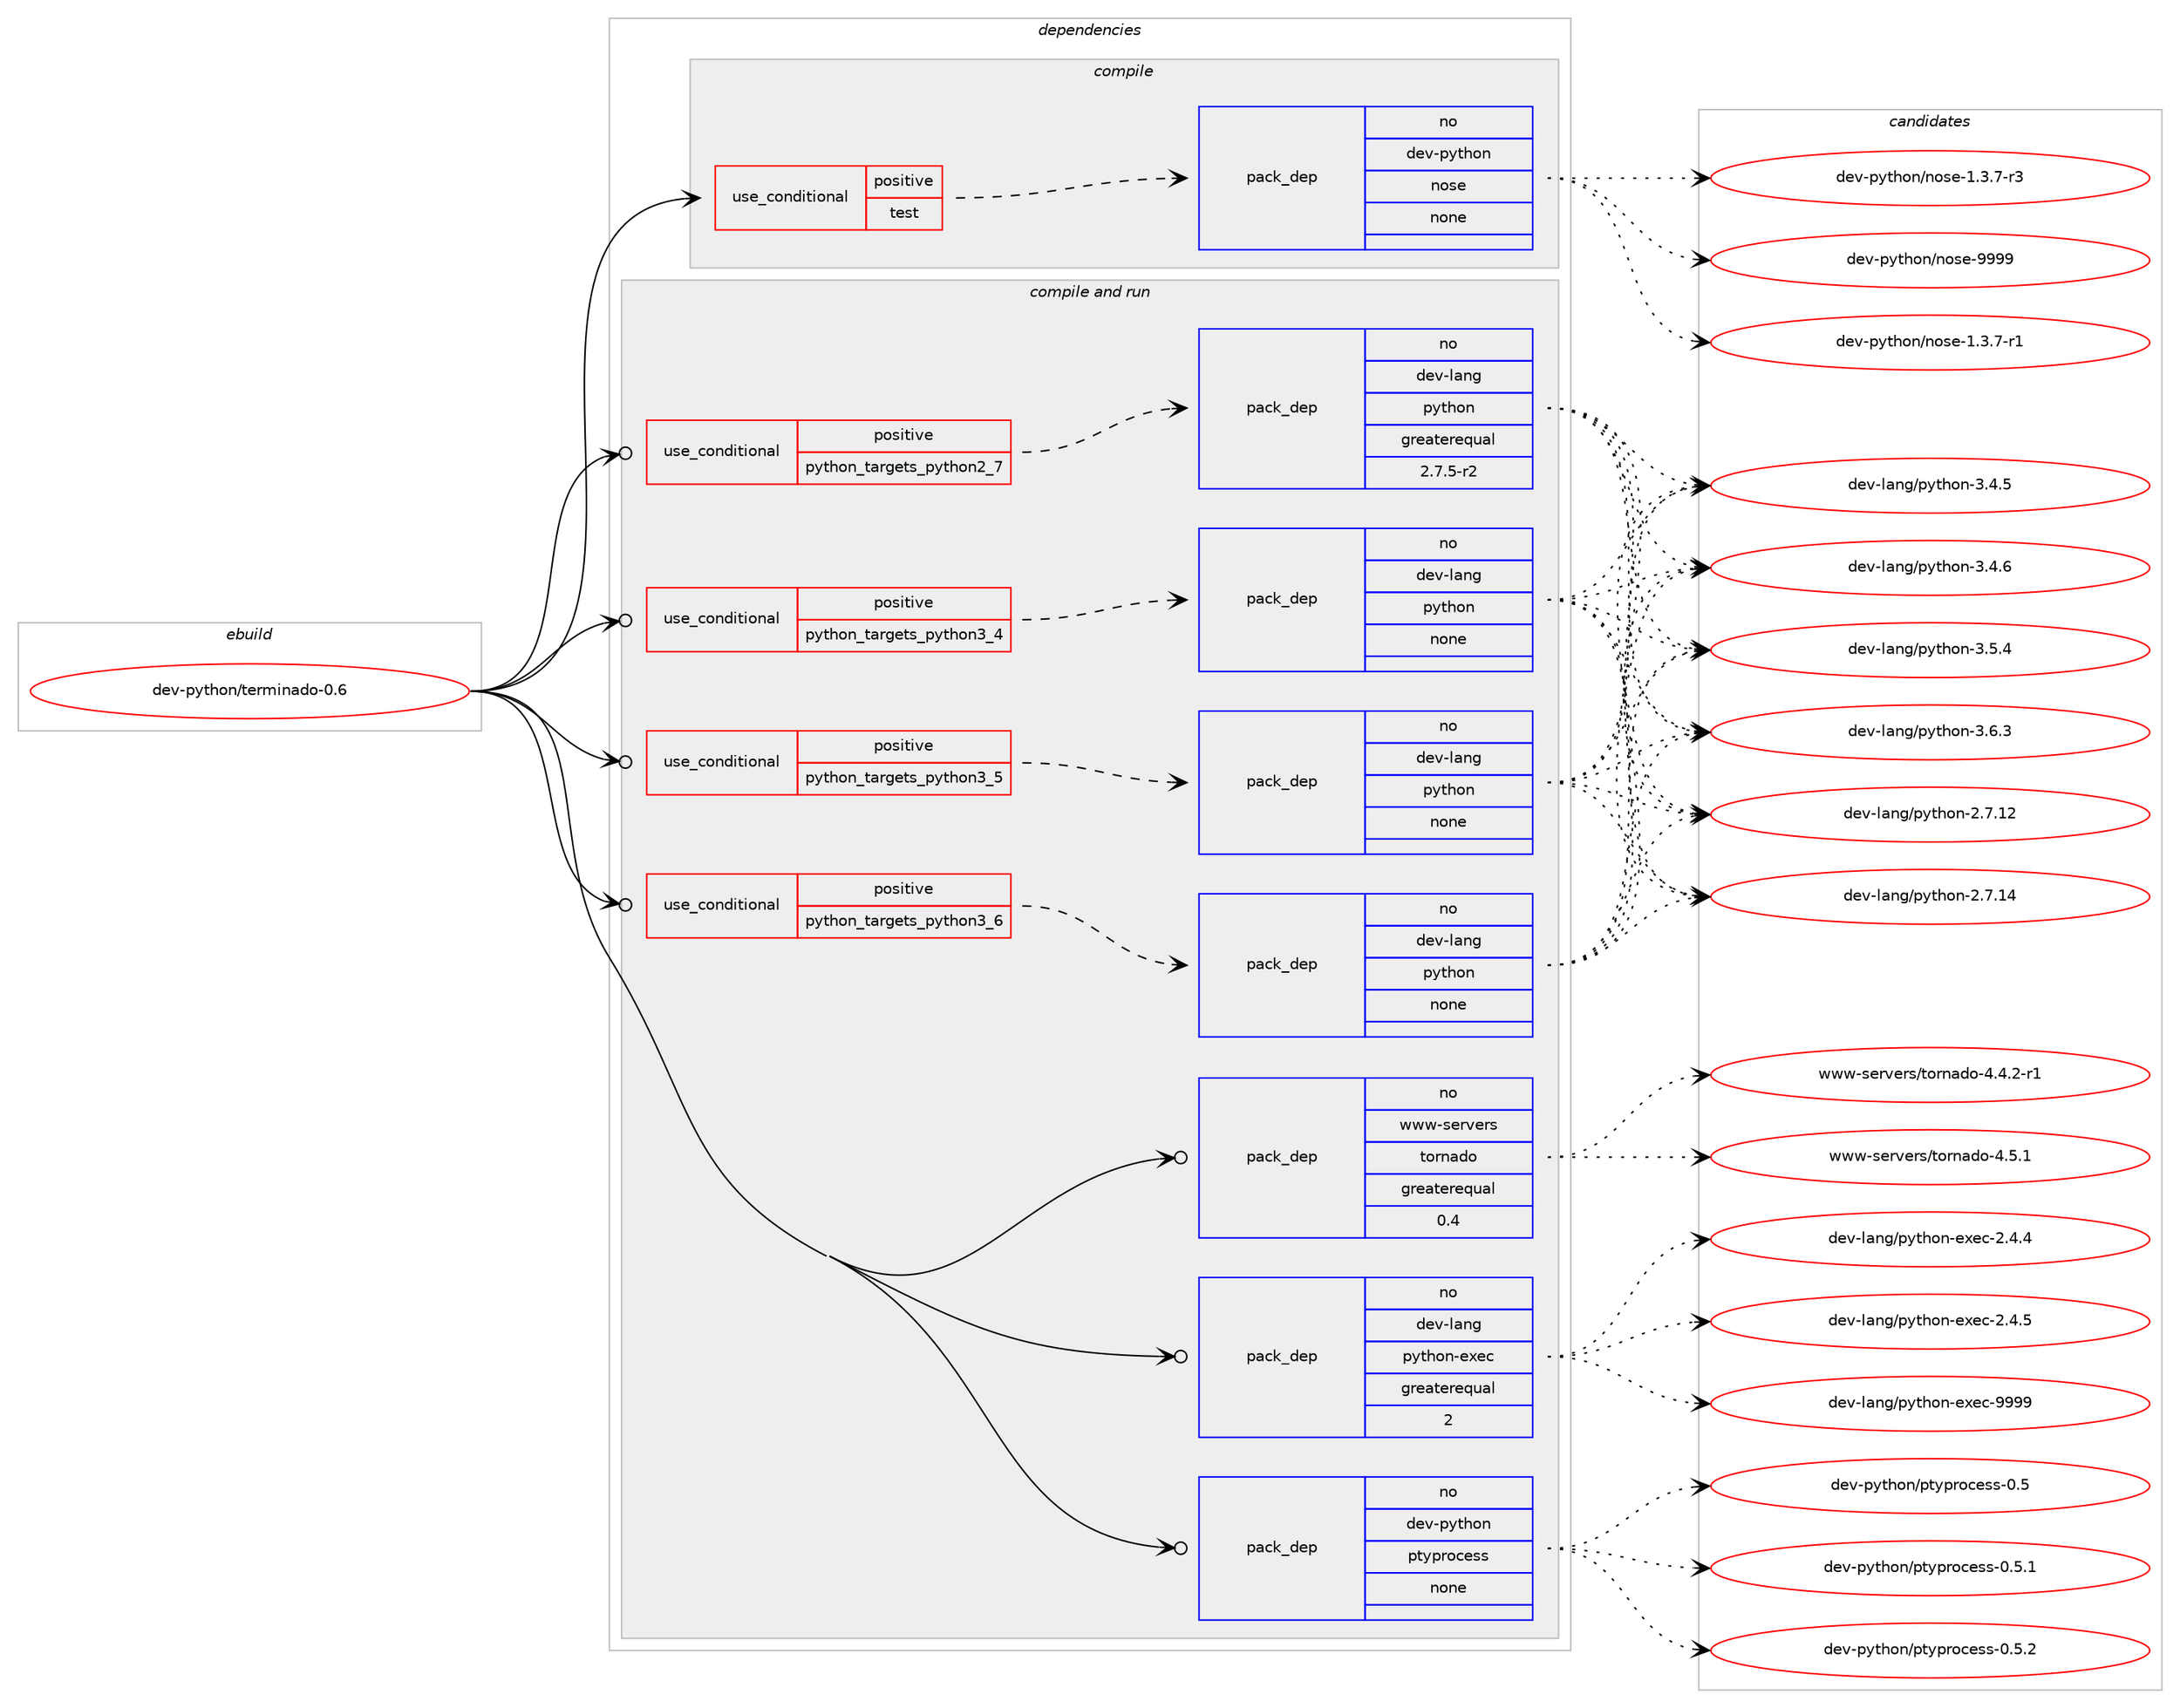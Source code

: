 digraph prolog {

# *************
# Graph options
# *************

newrank=true;
concentrate=true;
compound=true;
graph [rankdir=LR,fontname=Helvetica,fontsize=10,ranksep=1.5];#, ranksep=2.5, nodesep=0.2];
edge  [arrowhead=vee];
node  [fontname=Helvetica,fontsize=10];

# **********
# The ebuild
# **********

subgraph cluster_leftcol {
color=gray;
rank=same;
label=<<i>ebuild</i>>;
id [label="dev-python/terminado-0.6", color=red, width=4, href="../dev-python/terminado-0.6.svg"];
}

# ****************
# The dependencies
# ****************

subgraph cluster_midcol {
color=gray;
label=<<i>dependencies</i>>;
subgraph cluster_compile {
fillcolor="#eeeeee";
style=filled;
label=<<i>compile</i>>;
subgraph cond42654 {
dependency190267 [label=<<TABLE BORDER="0" CELLBORDER="1" CELLSPACING="0" CELLPADDING="4"><TR><TD ROWSPAN="3" CELLPADDING="10">use_conditional</TD></TR><TR><TD>positive</TD></TR><TR><TD>test</TD></TR></TABLE>>, shape=none, color=red];
subgraph pack143657 {
dependency190268 [label=<<TABLE BORDER="0" CELLBORDER="1" CELLSPACING="0" CELLPADDING="4" WIDTH="220"><TR><TD ROWSPAN="6" CELLPADDING="30">pack_dep</TD></TR><TR><TD WIDTH="110">no</TD></TR><TR><TD>dev-python</TD></TR><TR><TD>nose</TD></TR><TR><TD>none</TD></TR><TR><TD></TD></TR></TABLE>>, shape=none, color=blue];
}
dependency190267:e -> dependency190268:w [weight=20,style="dashed",arrowhead="vee"];
}
id:e -> dependency190267:w [weight=20,style="solid",arrowhead="vee"];
}
subgraph cluster_compileandrun {
fillcolor="#eeeeee";
style=filled;
label=<<i>compile and run</i>>;
subgraph cond42655 {
dependency190269 [label=<<TABLE BORDER="0" CELLBORDER="1" CELLSPACING="0" CELLPADDING="4"><TR><TD ROWSPAN="3" CELLPADDING="10">use_conditional</TD></TR><TR><TD>positive</TD></TR><TR><TD>python_targets_python2_7</TD></TR></TABLE>>, shape=none, color=red];
subgraph pack143658 {
dependency190270 [label=<<TABLE BORDER="0" CELLBORDER="1" CELLSPACING="0" CELLPADDING="4" WIDTH="220"><TR><TD ROWSPAN="6" CELLPADDING="30">pack_dep</TD></TR><TR><TD WIDTH="110">no</TD></TR><TR><TD>dev-lang</TD></TR><TR><TD>python</TD></TR><TR><TD>greaterequal</TD></TR><TR><TD>2.7.5-r2</TD></TR></TABLE>>, shape=none, color=blue];
}
dependency190269:e -> dependency190270:w [weight=20,style="dashed",arrowhead="vee"];
}
id:e -> dependency190269:w [weight=20,style="solid",arrowhead="odotvee"];
subgraph cond42656 {
dependency190271 [label=<<TABLE BORDER="0" CELLBORDER="1" CELLSPACING="0" CELLPADDING="4"><TR><TD ROWSPAN="3" CELLPADDING="10">use_conditional</TD></TR><TR><TD>positive</TD></TR><TR><TD>python_targets_python3_4</TD></TR></TABLE>>, shape=none, color=red];
subgraph pack143659 {
dependency190272 [label=<<TABLE BORDER="0" CELLBORDER="1" CELLSPACING="0" CELLPADDING="4" WIDTH="220"><TR><TD ROWSPAN="6" CELLPADDING="30">pack_dep</TD></TR><TR><TD WIDTH="110">no</TD></TR><TR><TD>dev-lang</TD></TR><TR><TD>python</TD></TR><TR><TD>none</TD></TR><TR><TD></TD></TR></TABLE>>, shape=none, color=blue];
}
dependency190271:e -> dependency190272:w [weight=20,style="dashed",arrowhead="vee"];
}
id:e -> dependency190271:w [weight=20,style="solid",arrowhead="odotvee"];
subgraph cond42657 {
dependency190273 [label=<<TABLE BORDER="0" CELLBORDER="1" CELLSPACING="0" CELLPADDING="4"><TR><TD ROWSPAN="3" CELLPADDING="10">use_conditional</TD></TR><TR><TD>positive</TD></TR><TR><TD>python_targets_python3_5</TD></TR></TABLE>>, shape=none, color=red];
subgraph pack143660 {
dependency190274 [label=<<TABLE BORDER="0" CELLBORDER="1" CELLSPACING="0" CELLPADDING="4" WIDTH="220"><TR><TD ROWSPAN="6" CELLPADDING="30">pack_dep</TD></TR><TR><TD WIDTH="110">no</TD></TR><TR><TD>dev-lang</TD></TR><TR><TD>python</TD></TR><TR><TD>none</TD></TR><TR><TD></TD></TR></TABLE>>, shape=none, color=blue];
}
dependency190273:e -> dependency190274:w [weight=20,style="dashed",arrowhead="vee"];
}
id:e -> dependency190273:w [weight=20,style="solid",arrowhead="odotvee"];
subgraph cond42658 {
dependency190275 [label=<<TABLE BORDER="0" CELLBORDER="1" CELLSPACING="0" CELLPADDING="4"><TR><TD ROWSPAN="3" CELLPADDING="10">use_conditional</TD></TR><TR><TD>positive</TD></TR><TR><TD>python_targets_python3_6</TD></TR></TABLE>>, shape=none, color=red];
subgraph pack143661 {
dependency190276 [label=<<TABLE BORDER="0" CELLBORDER="1" CELLSPACING="0" CELLPADDING="4" WIDTH="220"><TR><TD ROWSPAN="6" CELLPADDING="30">pack_dep</TD></TR><TR><TD WIDTH="110">no</TD></TR><TR><TD>dev-lang</TD></TR><TR><TD>python</TD></TR><TR><TD>none</TD></TR><TR><TD></TD></TR></TABLE>>, shape=none, color=blue];
}
dependency190275:e -> dependency190276:w [weight=20,style="dashed",arrowhead="vee"];
}
id:e -> dependency190275:w [weight=20,style="solid",arrowhead="odotvee"];
subgraph pack143662 {
dependency190277 [label=<<TABLE BORDER="0" CELLBORDER="1" CELLSPACING="0" CELLPADDING="4" WIDTH="220"><TR><TD ROWSPAN="6" CELLPADDING="30">pack_dep</TD></TR><TR><TD WIDTH="110">no</TD></TR><TR><TD>dev-lang</TD></TR><TR><TD>python-exec</TD></TR><TR><TD>greaterequal</TD></TR><TR><TD>2</TD></TR></TABLE>>, shape=none, color=blue];
}
id:e -> dependency190277:w [weight=20,style="solid",arrowhead="odotvee"];
subgraph pack143663 {
dependency190278 [label=<<TABLE BORDER="0" CELLBORDER="1" CELLSPACING="0" CELLPADDING="4" WIDTH="220"><TR><TD ROWSPAN="6" CELLPADDING="30">pack_dep</TD></TR><TR><TD WIDTH="110">no</TD></TR><TR><TD>dev-python</TD></TR><TR><TD>ptyprocess</TD></TR><TR><TD>none</TD></TR><TR><TD></TD></TR></TABLE>>, shape=none, color=blue];
}
id:e -> dependency190278:w [weight=20,style="solid",arrowhead="odotvee"];
subgraph pack143664 {
dependency190279 [label=<<TABLE BORDER="0" CELLBORDER="1" CELLSPACING="0" CELLPADDING="4" WIDTH="220"><TR><TD ROWSPAN="6" CELLPADDING="30">pack_dep</TD></TR><TR><TD WIDTH="110">no</TD></TR><TR><TD>www-servers</TD></TR><TR><TD>tornado</TD></TR><TR><TD>greaterequal</TD></TR><TR><TD>0.4</TD></TR></TABLE>>, shape=none, color=blue];
}
id:e -> dependency190279:w [weight=20,style="solid",arrowhead="odotvee"];
}
subgraph cluster_run {
fillcolor="#eeeeee";
style=filled;
label=<<i>run</i>>;
}
}

# **************
# The candidates
# **************

subgraph cluster_choices {
rank=same;
color=gray;
label=<<i>candidates</i>>;

subgraph choice143657 {
color=black;
nodesep=1;
choice10010111845112121116104111110471101111151014549465146554511449 [label="dev-python/nose-1.3.7-r1", color=red, width=4,href="../dev-python/nose-1.3.7-r1.svg"];
choice10010111845112121116104111110471101111151014549465146554511451 [label="dev-python/nose-1.3.7-r3", color=red, width=4,href="../dev-python/nose-1.3.7-r3.svg"];
choice10010111845112121116104111110471101111151014557575757 [label="dev-python/nose-9999", color=red, width=4,href="../dev-python/nose-9999.svg"];
dependency190268:e -> choice10010111845112121116104111110471101111151014549465146554511449:w [style=dotted,weight="100"];
dependency190268:e -> choice10010111845112121116104111110471101111151014549465146554511451:w [style=dotted,weight="100"];
dependency190268:e -> choice10010111845112121116104111110471101111151014557575757:w [style=dotted,weight="100"];
}
subgraph choice143658 {
color=black;
nodesep=1;
choice10010111845108971101034711212111610411111045504655464950 [label="dev-lang/python-2.7.12", color=red, width=4,href="../dev-lang/python-2.7.12.svg"];
choice10010111845108971101034711212111610411111045504655464952 [label="dev-lang/python-2.7.14", color=red, width=4,href="../dev-lang/python-2.7.14.svg"];
choice100101118451089711010347112121116104111110455146524653 [label="dev-lang/python-3.4.5", color=red, width=4,href="../dev-lang/python-3.4.5.svg"];
choice100101118451089711010347112121116104111110455146524654 [label="dev-lang/python-3.4.6", color=red, width=4,href="../dev-lang/python-3.4.6.svg"];
choice100101118451089711010347112121116104111110455146534652 [label="dev-lang/python-3.5.4", color=red, width=4,href="../dev-lang/python-3.5.4.svg"];
choice100101118451089711010347112121116104111110455146544651 [label="dev-lang/python-3.6.3", color=red, width=4,href="../dev-lang/python-3.6.3.svg"];
dependency190270:e -> choice10010111845108971101034711212111610411111045504655464950:w [style=dotted,weight="100"];
dependency190270:e -> choice10010111845108971101034711212111610411111045504655464952:w [style=dotted,weight="100"];
dependency190270:e -> choice100101118451089711010347112121116104111110455146524653:w [style=dotted,weight="100"];
dependency190270:e -> choice100101118451089711010347112121116104111110455146524654:w [style=dotted,weight="100"];
dependency190270:e -> choice100101118451089711010347112121116104111110455146534652:w [style=dotted,weight="100"];
dependency190270:e -> choice100101118451089711010347112121116104111110455146544651:w [style=dotted,weight="100"];
}
subgraph choice143659 {
color=black;
nodesep=1;
choice10010111845108971101034711212111610411111045504655464950 [label="dev-lang/python-2.7.12", color=red, width=4,href="../dev-lang/python-2.7.12.svg"];
choice10010111845108971101034711212111610411111045504655464952 [label="dev-lang/python-2.7.14", color=red, width=4,href="../dev-lang/python-2.7.14.svg"];
choice100101118451089711010347112121116104111110455146524653 [label="dev-lang/python-3.4.5", color=red, width=4,href="../dev-lang/python-3.4.5.svg"];
choice100101118451089711010347112121116104111110455146524654 [label="dev-lang/python-3.4.6", color=red, width=4,href="../dev-lang/python-3.4.6.svg"];
choice100101118451089711010347112121116104111110455146534652 [label="dev-lang/python-3.5.4", color=red, width=4,href="../dev-lang/python-3.5.4.svg"];
choice100101118451089711010347112121116104111110455146544651 [label="dev-lang/python-3.6.3", color=red, width=4,href="../dev-lang/python-3.6.3.svg"];
dependency190272:e -> choice10010111845108971101034711212111610411111045504655464950:w [style=dotted,weight="100"];
dependency190272:e -> choice10010111845108971101034711212111610411111045504655464952:w [style=dotted,weight="100"];
dependency190272:e -> choice100101118451089711010347112121116104111110455146524653:w [style=dotted,weight="100"];
dependency190272:e -> choice100101118451089711010347112121116104111110455146524654:w [style=dotted,weight="100"];
dependency190272:e -> choice100101118451089711010347112121116104111110455146534652:w [style=dotted,weight="100"];
dependency190272:e -> choice100101118451089711010347112121116104111110455146544651:w [style=dotted,weight="100"];
}
subgraph choice143660 {
color=black;
nodesep=1;
choice10010111845108971101034711212111610411111045504655464950 [label="dev-lang/python-2.7.12", color=red, width=4,href="../dev-lang/python-2.7.12.svg"];
choice10010111845108971101034711212111610411111045504655464952 [label="dev-lang/python-2.7.14", color=red, width=4,href="../dev-lang/python-2.7.14.svg"];
choice100101118451089711010347112121116104111110455146524653 [label="dev-lang/python-3.4.5", color=red, width=4,href="../dev-lang/python-3.4.5.svg"];
choice100101118451089711010347112121116104111110455146524654 [label="dev-lang/python-3.4.6", color=red, width=4,href="../dev-lang/python-3.4.6.svg"];
choice100101118451089711010347112121116104111110455146534652 [label="dev-lang/python-3.5.4", color=red, width=4,href="../dev-lang/python-3.5.4.svg"];
choice100101118451089711010347112121116104111110455146544651 [label="dev-lang/python-3.6.3", color=red, width=4,href="../dev-lang/python-3.6.3.svg"];
dependency190274:e -> choice10010111845108971101034711212111610411111045504655464950:w [style=dotted,weight="100"];
dependency190274:e -> choice10010111845108971101034711212111610411111045504655464952:w [style=dotted,weight="100"];
dependency190274:e -> choice100101118451089711010347112121116104111110455146524653:w [style=dotted,weight="100"];
dependency190274:e -> choice100101118451089711010347112121116104111110455146524654:w [style=dotted,weight="100"];
dependency190274:e -> choice100101118451089711010347112121116104111110455146534652:w [style=dotted,weight="100"];
dependency190274:e -> choice100101118451089711010347112121116104111110455146544651:w [style=dotted,weight="100"];
}
subgraph choice143661 {
color=black;
nodesep=1;
choice10010111845108971101034711212111610411111045504655464950 [label="dev-lang/python-2.7.12", color=red, width=4,href="../dev-lang/python-2.7.12.svg"];
choice10010111845108971101034711212111610411111045504655464952 [label="dev-lang/python-2.7.14", color=red, width=4,href="../dev-lang/python-2.7.14.svg"];
choice100101118451089711010347112121116104111110455146524653 [label="dev-lang/python-3.4.5", color=red, width=4,href="../dev-lang/python-3.4.5.svg"];
choice100101118451089711010347112121116104111110455146524654 [label="dev-lang/python-3.4.6", color=red, width=4,href="../dev-lang/python-3.4.6.svg"];
choice100101118451089711010347112121116104111110455146534652 [label="dev-lang/python-3.5.4", color=red, width=4,href="../dev-lang/python-3.5.4.svg"];
choice100101118451089711010347112121116104111110455146544651 [label="dev-lang/python-3.6.3", color=red, width=4,href="../dev-lang/python-3.6.3.svg"];
dependency190276:e -> choice10010111845108971101034711212111610411111045504655464950:w [style=dotted,weight="100"];
dependency190276:e -> choice10010111845108971101034711212111610411111045504655464952:w [style=dotted,weight="100"];
dependency190276:e -> choice100101118451089711010347112121116104111110455146524653:w [style=dotted,weight="100"];
dependency190276:e -> choice100101118451089711010347112121116104111110455146524654:w [style=dotted,weight="100"];
dependency190276:e -> choice100101118451089711010347112121116104111110455146534652:w [style=dotted,weight="100"];
dependency190276:e -> choice100101118451089711010347112121116104111110455146544651:w [style=dotted,weight="100"];
}
subgraph choice143662 {
color=black;
nodesep=1;
choice1001011184510897110103471121211161041111104510112010199455046524652 [label="dev-lang/python-exec-2.4.4", color=red, width=4,href="../dev-lang/python-exec-2.4.4.svg"];
choice1001011184510897110103471121211161041111104510112010199455046524653 [label="dev-lang/python-exec-2.4.5", color=red, width=4,href="../dev-lang/python-exec-2.4.5.svg"];
choice10010111845108971101034711212111610411111045101120101994557575757 [label="dev-lang/python-exec-9999", color=red, width=4,href="../dev-lang/python-exec-9999.svg"];
dependency190277:e -> choice1001011184510897110103471121211161041111104510112010199455046524652:w [style=dotted,weight="100"];
dependency190277:e -> choice1001011184510897110103471121211161041111104510112010199455046524653:w [style=dotted,weight="100"];
dependency190277:e -> choice10010111845108971101034711212111610411111045101120101994557575757:w [style=dotted,weight="100"];
}
subgraph choice143663 {
color=black;
nodesep=1;
choice10010111845112121116104111110471121161211121141119910111511545484653 [label="dev-python/ptyprocess-0.5", color=red, width=4,href="../dev-python/ptyprocess-0.5.svg"];
choice100101118451121211161041111104711211612111211411199101115115454846534649 [label="dev-python/ptyprocess-0.5.1", color=red, width=4,href="../dev-python/ptyprocess-0.5.1.svg"];
choice100101118451121211161041111104711211612111211411199101115115454846534650 [label="dev-python/ptyprocess-0.5.2", color=red, width=4,href="../dev-python/ptyprocess-0.5.2.svg"];
dependency190278:e -> choice10010111845112121116104111110471121161211121141119910111511545484653:w [style=dotted,weight="100"];
dependency190278:e -> choice100101118451121211161041111104711211612111211411199101115115454846534649:w [style=dotted,weight="100"];
dependency190278:e -> choice100101118451121211161041111104711211612111211411199101115115454846534650:w [style=dotted,weight="100"];
}
subgraph choice143664 {
color=black;
nodesep=1;
choice1191191194511510111411810111411547116111114110971001114552465246504511449 [label="www-servers/tornado-4.4.2-r1", color=red, width=4,href="../www-servers/tornado-4.4.2-r1.svg"];
choice119119119451151011141181011141154711611111411097100111455246534649 [label="www-servers/tornado-4.5.1", color=red, width=4,href="../www-servers/tornado-4.5.1.svg"];
dependency190279:e -> choice1191191194511510111411810111411547116111114110971001114552465246504511449:w [style=dotted,weight="100"];
dependency190279:e -> choice119119119451151011141181011141154711611111411097100111455246534649:w [style=dotted,weight="100"];
}
}

}
